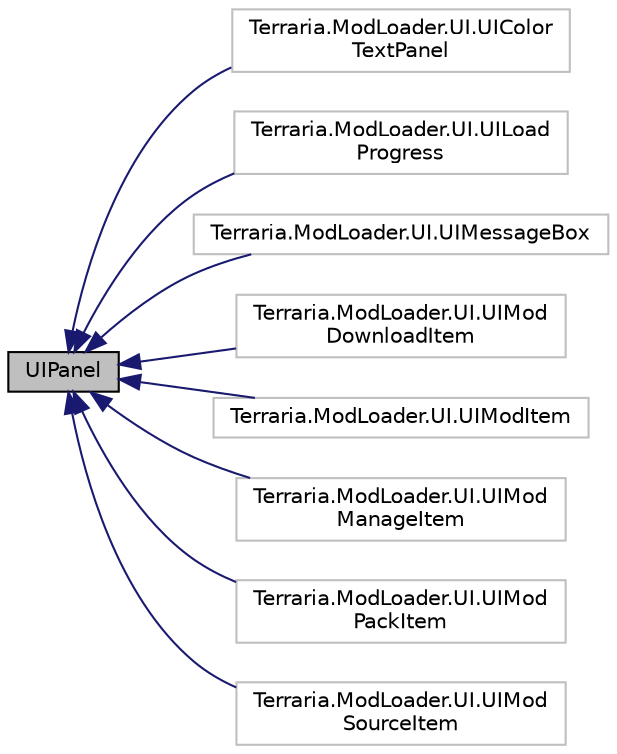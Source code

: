 digraph "UIPanel"
{
  edge [fontname="Helvetica",fontsize="10",labelfontname="Helvetica",labelfontsize="10"];
  node [fontname="Helvetica",fontsize="10",shape=record];
  rankdir="LR";
  Node0 [label="UIPanel",height=0.2,width=0.4,color="black", fillcolor="grey75", style="filled", fontcolor="black"];
  Node0 -> Node1 [dir="back",color="midnightblue",fontsize="10",style="solid",fontname="Helvetica"];
  Node1 [label="Terraria.ModLoader.UI.UIColor\lTextPanel",height=0.2,width=0.4,color="grey75", fillcolor="white", style="filled"];
  Node0 -> Node2 [dir="back",color="midnightblue",fontsize="10",style="solid",fontname="Helvetica"];
  Node2 [label="Terraria.ModLoader.UI.UILoad\lProgress",height=0.2,width=0.4,color="grey75", fillcolor="white", style="filled"];
  Node0 -> Node3 [dir="back",color="midnightblue",fontsize="10",style="solid",fontname="Helvetica"];
  Node3 [label="Terraria.ModLoader.UI.UIMessageBox",height=0.2,width=0.4,color="grey75", fillcolor="white", style="filled"];
  Node0 -> Node4 [dir="back",color="midnightblue",fontsize="10",style="solid",fontname="Helvetica"];
  Node4 [label="Terraria.ModLoader.UI.UIMod\lDownloadItem",height=0.2,width=0.4,color="grey75", fillcolor="white", style="filled"];
  Node0 -> Node5 [dir="back",color="midnightblue",fontsize="10",style="solid",fontname="Helvetica"];
  Node5 [label="Terraria.ModLoader.UI.UIModItem",height=0.2,width=0.4,color="grey75", fillcolor="white", style="filled"];
  Node0 -> Node6 [dir="back",color="midnightblue",fontsize="10",style="solid",fontname="Helvetica"];
  Node6 [label="Terraria.ModLoader.UI.UIMod\lManageItem",height=0.2,width=0.4,color="grey75", fillcolor="white", style="filled"];
  Node0 -> Node7 [dir="back",color="midnightblue",fontsize="10",style="solid",fontname="Helvetica"];
  Node7 [label="Terraria.ModLoader.UI.UIMod\lPackItem",height=0.2,width=0.4,color="grey75", fillcolor="white", style="filled"];
  Node0 -> Node8 [dir="back",color="midnightblue",fontsize="10",style="solid",fontname="Helvetica"];
  Node8 [label="Terraria.ModLoader.UI.UIMod\lSourceItem",height=0.2,width=0.4,color="grey75", fillcolor="white", style="filled"];
}
